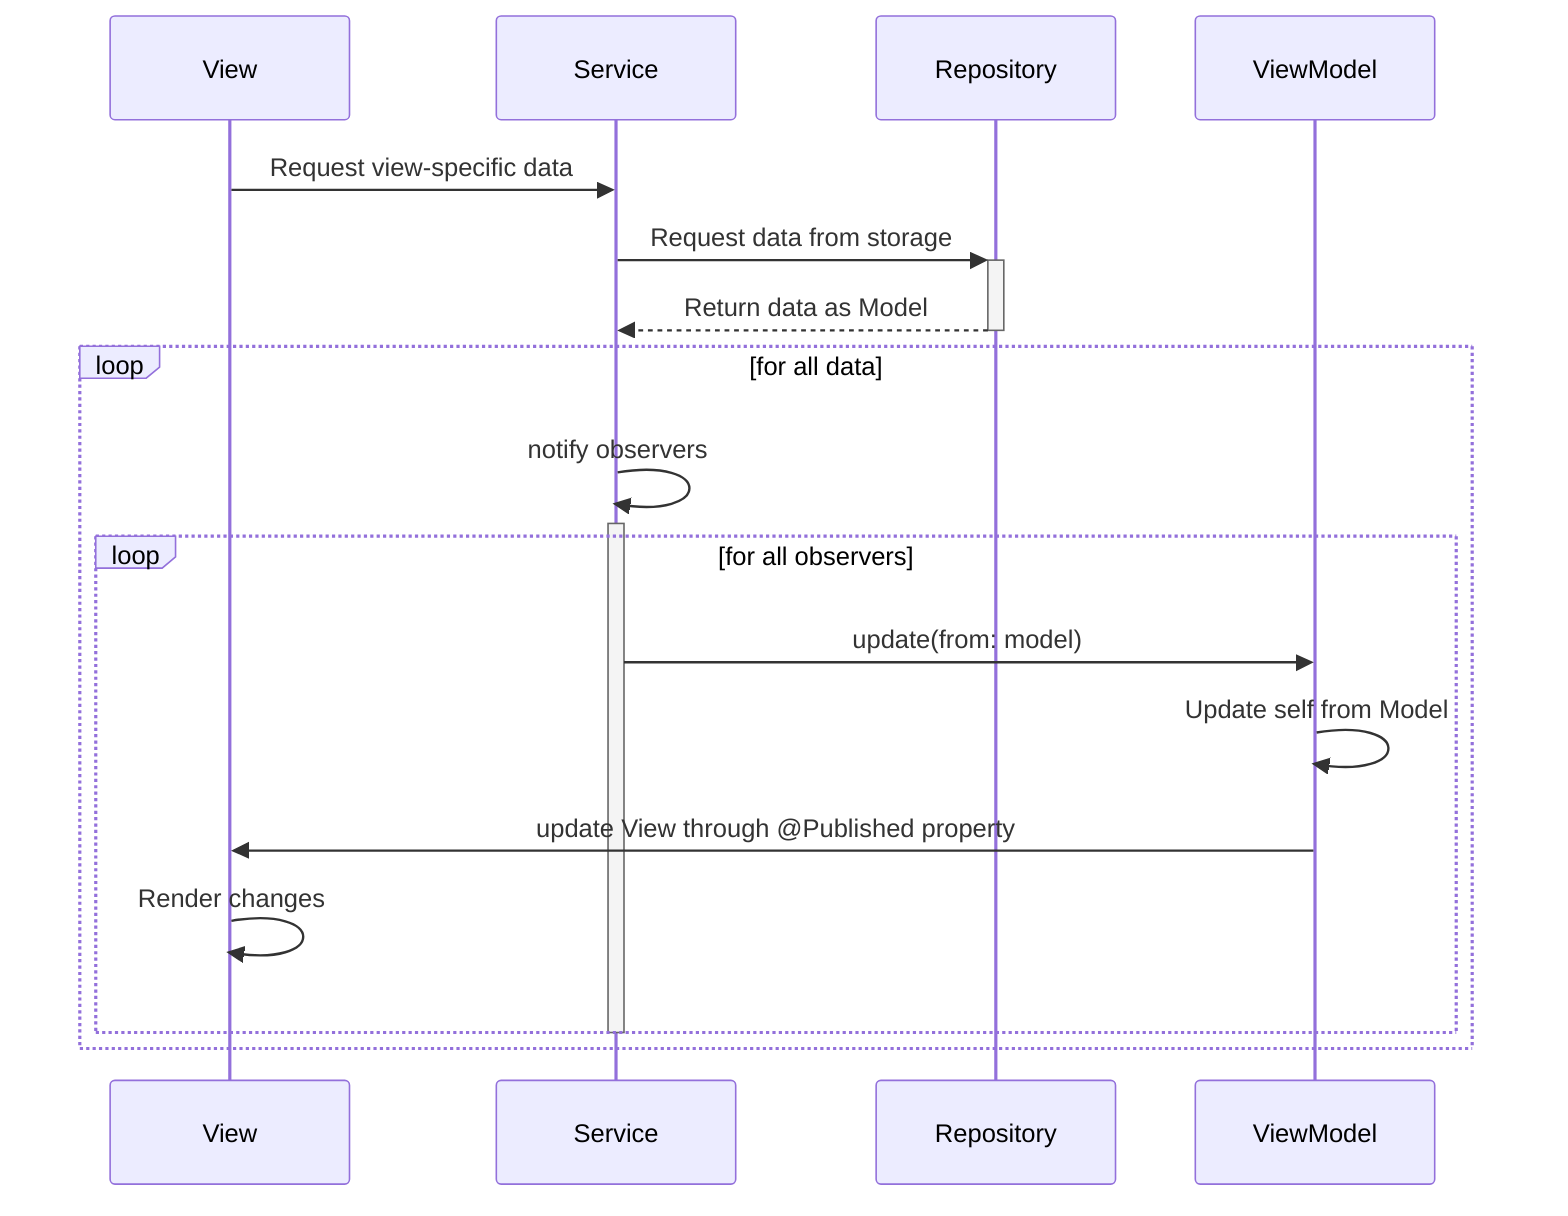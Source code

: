 sequenceDiagram
    View->>Service: Request view-specific data
    Service->>+Repository: Request data from storage
    Repository-->>-Service: Return data as Model
    loop for all data
        Service->>Service: notify observers
        activate Service
        loop for all observers
            Service->>ViewModel: update(from: model)
            ViewModel->>ViewModel: Update self from Model
            ViewModel->>View: update View through @Published property
            View->>View: Render changes
        end
        deactivate Service
    end